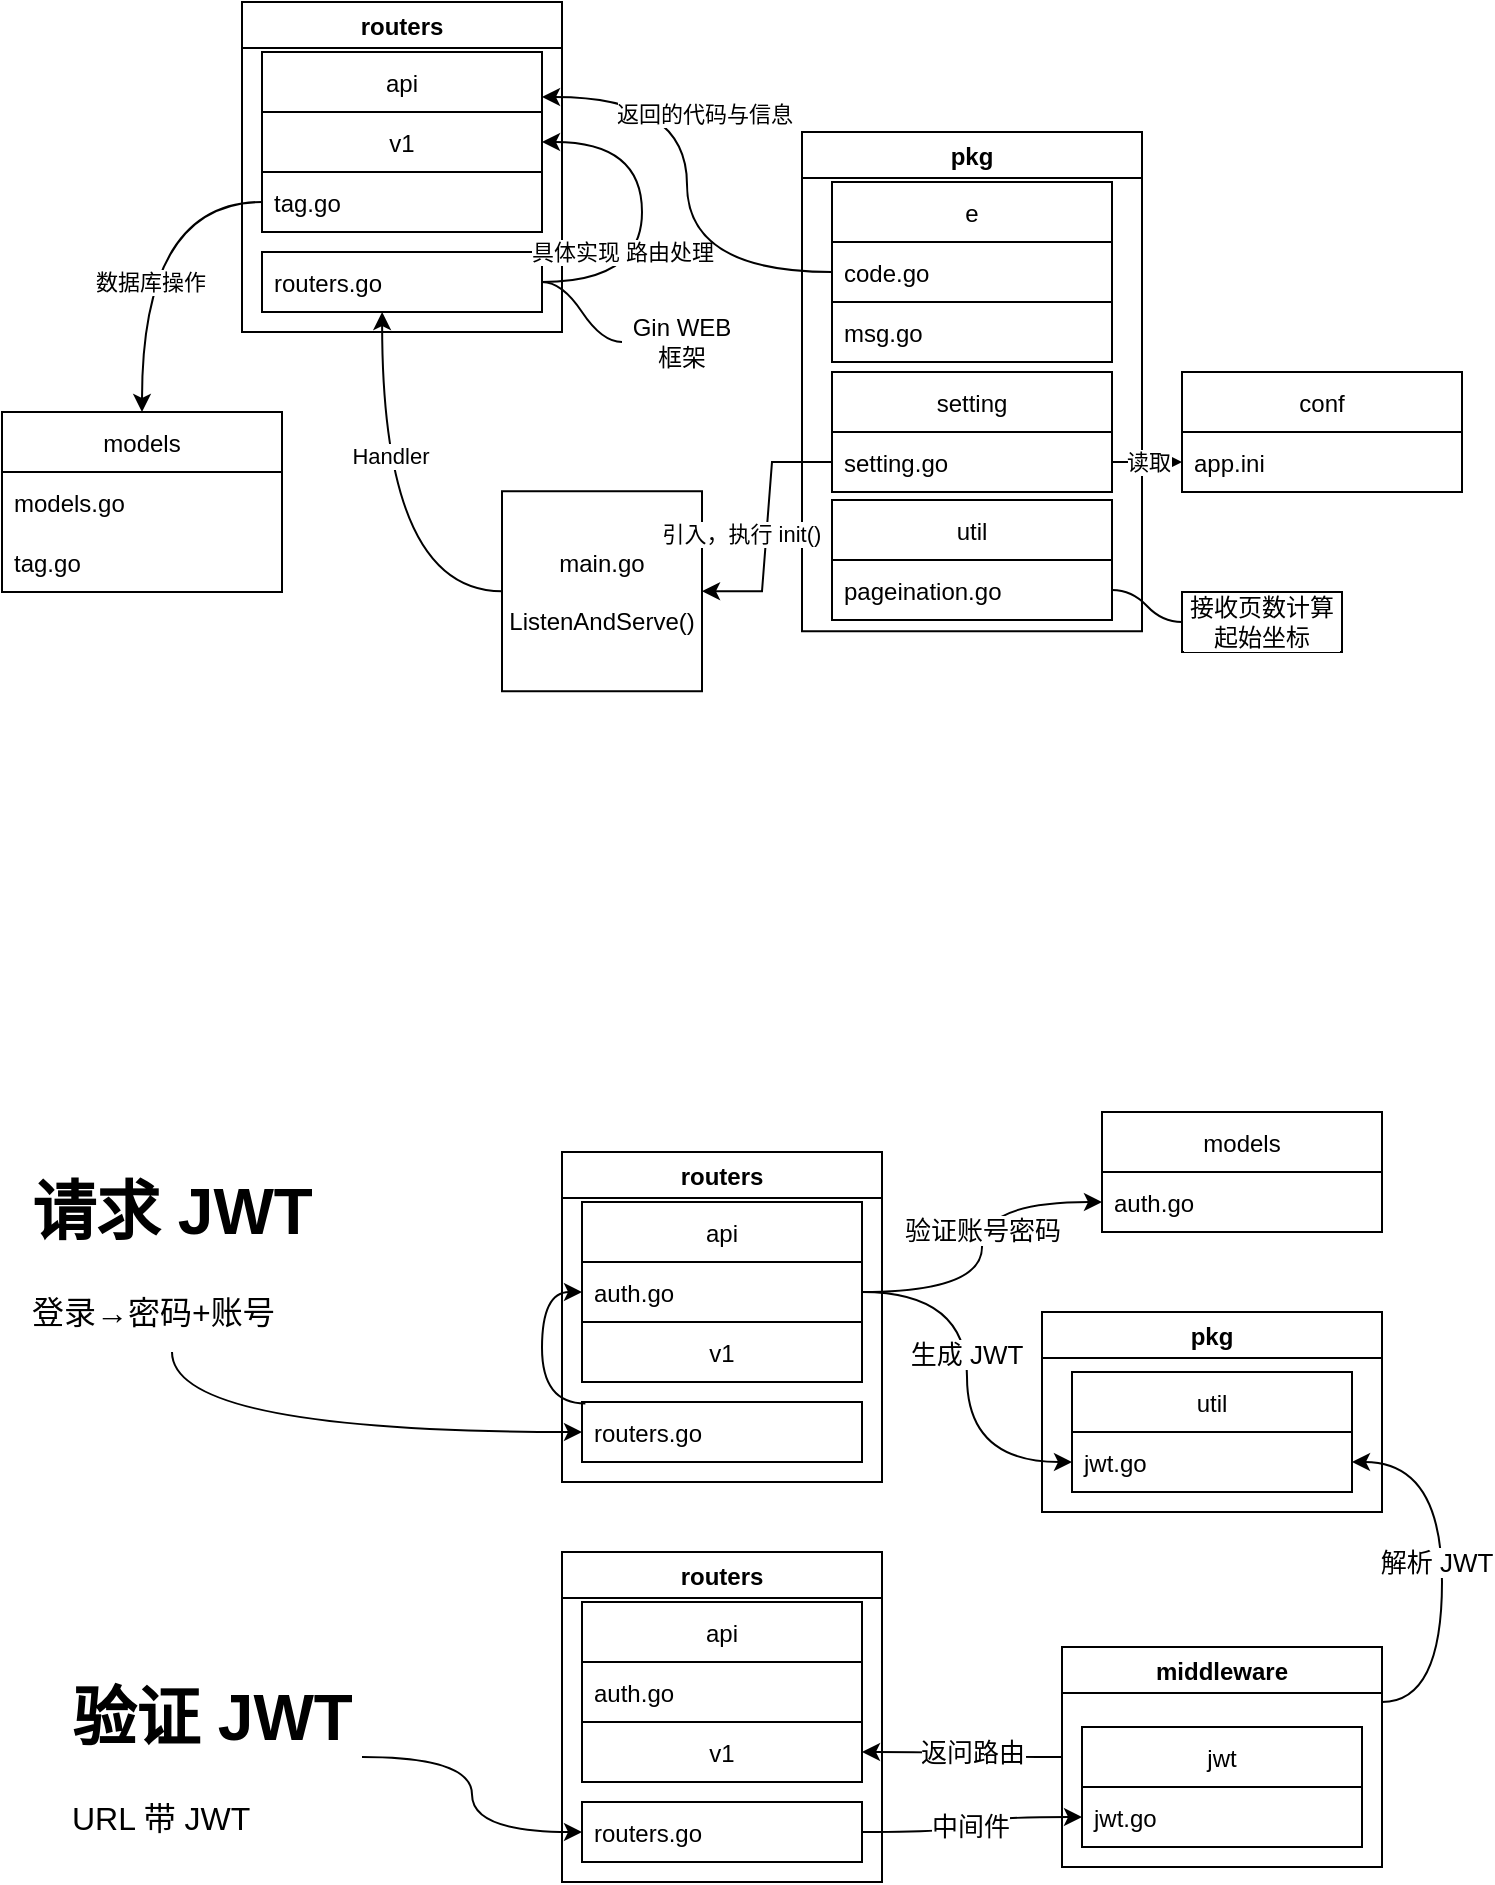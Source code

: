<mxfile version="15.6.5" type="device"><diagram id="ncv83djOcBg8z-EscVwa" name="第 1 页"><mxGraphModel dx="823" dy="455" grid="1" gridSize="10" guides="1" tooltips="1" connect="1" arrows="1" fold="1" page="1" pageScale="1" pageWidth="1920" pageHeight="1200" math="0" shadow="0"><root><mxCell id="0"/><mxCell id="1" parent="0"/><mxCell id="82-nGWGt4K5OqjJ2nbBh-44" value="routers" style="swimlane;" vertex="1" parent="1"><mxGeometry x="790" y="55" width="160" height="165" as="geometry"/></mxCell><mxCell id="82-nGWGt4K5OqjJ2nbBh-27" value="routers.go" style="text;strokeColor=default;fillColor=none;align=left;verticalAlign=middle;spacingLeft=4;spacingRight=4;overflow=hidden;points=[[0,0.5],[1,0.5]];portConstraint=eastwest;rotatable=0;fontColor=default;" vertex="1" parent="82-nGWGt4K5OqjJ2nbBh-44"><mxGeometry x="10" y="125" width="140" height="30" as="geometry"/></mxCell><mxCell id="82-nGWGt4K5OqjJ2nbBh-29" value="api" style="swimlane;fontStyle=0;childLayout=stackLayout;horizontal=1;startSize=30;horizontalStack=0;resizeParent=1;resizeParentMax=0;resizeLast=0;collapsible=1;marginBottom=0;" vertex="1" parent="82-nGWGt4K5OqjJ2nbBh-44"><mxGeometry x="10" y="25" width="140" height="90" as="geometry"><mxRectangle y="30" width="140" height="30" as="alternateBounds"/></mxGeometry></mxCell><mxCell id="82-nGWGt4K5OqjJ2nbBh-33" value="v1" style="swimlane;fontStyle=0;childLayout=stackLayout;horizontal=1;startSize=30;horizontalStack=0;resizeParent=1;resizeParentMax=0;resizeLast=0;collapsible=1;marginBottom=0;" vertex="1" parent="82-nGWGt4K5OqjJ2nbBh-29"><mxGeometry y="30" width="140" height="60" as="geometry"/></mxCell><mxCell id="82-nGWGt4K5OqjJ2nbBh-34" value="tag.go" style="text;strokeColor=none;fillColor=none;align=left;verticalAlign=middle;spacingLeft=4;spacingRight=4;overflow=hidden;points=[[0,0.5],[1,0.5]];portConstraint=eastwest;rotatable=0;fontColor=default;" vertex="1" parent="82-nGWGt4K5OqjJ2nbBh-33"><mxGeometry y="30" width="140" height="30" as="geometry"/></mxCell><mxCell id="82-nGWGt4K5OqjJ2nbBh-50" style="edgeStyle=orthogonalEdgeStyle;curved=1;rounded=0;orthogonalLoop=1;jettySize=auto;html=1;fontColor=default;exitX=1;exitY=0.5;exitDx=0;exitDy=0;strokeColor=default;labelBackgroundColor=default;" edge="1" parent="82-nGWGt4K5OqjJ2nbBh-44" source="82-nGWGt4K5OqjJ2nbBh-27" target="82-nGWGt4K5OqjJ2nbBh-29"><mxGeometry relative="1" as="geometry"><mxPoint x="200" y="45" as="targetPoint"/><Array as="points"><mxPoint x="200" y="140"/><mxPoint x="200" y="70"/></Array></mxGeometry></mxCell><mxCell id="82-nGWGt4K5OqjJ2nbBh-53" value="具体实现 路由处理" style="edgeLabel;html=1;align=center;verticalAlign=middle;resizable=0;points=[];fontColor=default;labelBackgroundColor=default;" vertex="1" connectable="0" parent="82-nGWGt4K5OqjJ2nbBh-50"><mxGeometry x="-0.079" y="-2" relative="1" as="geometry"><mxPoint x="-12" y="13" as="offset"/></mxGeometry></mxCell><mxCell id="82-nGWGt4K5OqjJ2nbBh-43" value="pkg" style="swimlane;fillColor=default;strokeColor=default;fontColor=default;" vertex="1" parent="1"><mxGeometry x="1070" y="120" width="170" height="249.62" as="geometry"><mxRectangle x="810" y="155" width="130" height="23" as="alternateBounds"/></mxGeometry></mxCell><mxCell id="82-nGWGt4K5OqjJ2nbBh-13" value="e" style="swimlane;fontStyle=0;childLayout=stackLayout;horizontal=1;startSize=30;horizontalStack=0;resizeParent=1;resizeParentMax=0;resizeLast=0;collapsible=1;marginBottom=0;fillColor=default;strokeColor=default;fontColor=default;" vertex="1" parent="82-nGWGt4K5OqjJ2nbBh-43"><mxGeometry x="15" y="25" width="140" height="90" as="geometry"><mxRectangle y="30" width="140" height="30" as="alternateBounds"/></mxGeometry></mxCell><mxCell id="82-nGWGt4K5OqjJ2nbBh-14" value="code.go" style="text;strokeColor=default;fillColor=default;align=left;verticalAlign=middle;spacingLeft=4;spacingRight=4;overflow=hidden;points=[[0,0.5],[1,0.5]];portConstraint=eastwest;rotatable=0;fontColor=default;" vertex="1" parent="82-nGWGt4K5OqjJ2nbBh-13"><mxGeometry y="30" width="140" height="30" as="geometry"/></mxCell><mxCell id="82-nGWGt4K5OqjJ2nbBh-15" value="msg.go" style="text;strokeColor=default;fillColor=default;align=left;verticalAlign=middle;spacingLeft=4;spacingRight=4;overflow=hidden;points=[[0,0.5],[1,0.5]];portConstraint=eastwest;rotatable=0;fontColor=default;" vertex="1" parent="82-nGWGt4K5OqjJ2nbBh-13"><mxGeometry y="60" width="140" height="30" as="geometry"/></mxCell><mxCell id="82-nGWGt4K5OqjJ2nbBh-17" value="setting" style="swimlane;fontStyle=0;childLayout=stackLayout;horizontal=1;startSize=30;horizontalStack=0;resizeParent=1;resizeParentMax=0;resizeLast=0;collapsible=1;marginBottom=0;fillColor=default;strokeColor=default;fontColor=default;" vertex="1" parent="82-nGWGt4K5OqjJ2nbBh-43"><mxGeometry x="15" y="120" width="140" height="60" as="geometry"/></mxCell><mxCell id="82-nGWGt4K5OqjJ2nbBh-18" value="setting.go" style="text;strokeColor=default;fillColor=default;align=left;verticalAlign=middle;spacingLeft=4;spacingRight=4;overflow=hidden;points=[[0,0.5],[1,0.5]];portConstraint=eastwest;rotatable=0;fontColor=default;" vertex="1" parent="82-nGWGt4K5OqjJ2nbBh-17"><mxGeometry y="30" width="140" height="30" as="geometry"/></mxCell><mxCell id="82-nGWGt4K5OqjJ2nbBh-21" value="util" style="swimlane;fontStyle=0;childLayout=stackLayout;horizontal=1;startSize=30;horizontalStack=0;resizeParent=1;resizeParentMax=0;resizeLast=0;collapsible=1;marginBottom=0;fillColor=default;strokeColor=default;fontColor=default;" vertex="1" parent="82-nGWGt4K5OqjJ2nbBh-43"><mxGeometry x="15" y="184" width="140" height="60" as="geometry"><mxRectangle y="180" width="140" height="30" as="alternateBounds"/></mxGeometry></mxCell><mxCell id="82-nGWGt4K5OqjJ2nbBh-22" value="pageination.go" style="text;strokeColor=default;fillColor=default;align=left;verticalAlign=middle;spacingLeft=4;spacingRight=4;overflow=hidden;points=[[0,0.5],[1,0.5]];portConstraint=eastwest;rotatable=0;fontColor=default;" vertex="1" parent="82-nGWGt4K5OqjJ2nbBh-21"><mxGeometry y="30" width="140" height="30" as="geometry"/></mxCell><mxCell id="82-nGWGt4K5OqjJ2nbBh-1" value="conf" style="swimlane;fontStyle=0;childLayout=stackLayout;horizontal=1;startSize=30;horizontalStack=0;resizeParent=1;resizeParentMax=0;resizeLast=0;collapsible=1;marginBottom=0;fillColor=default;strokeColor=default;fontColor=default;" vertex="1" parent="1"><mxGeometry x="1260" y="240" width="140" height="60" as="geometry"/></mxCell><mxCell id="82-nGWGt4K5OqjJ2nbBh-2" value="app.ini" style="text;strokeColor=default;fillColor=default;align=left;verticalAlign=middle;spacingLeft=4;spacingRight=4;overflow=hidden;points=[[0,0.5],[1,0.5]];portConstraint=eastwest;rotatable=0;fontColor=default;" vertex="1" parent="82-nGWGt4K5OqjJ2nbBh-1"><mxGeometry y="30" width="140" height="30" as="geometry"/></mxCell><mxCell id="82-nGWGt4K5OqjJ2nbBh-5" value="models" style="swimlane;fontStyle=0;childLayout=stackLayout;horizontal=1;startSize=30;horizontalStack=0;resizeParent=1;resizeParentMax=0;resizeLast=0;collapsible=1;marginBottom=0;fillColor=default;strokeColor=default;fontColor=default;" vertex="1" parent="1"><mxGeometry x="670" y="260" width="140" height="90" as="geometry"/></mxCell><mxCell id="82-nGWGt4K5OqjJ2nbBh-6" value="models.go" style="text;strokeColor=none;fillColor=none;align=left;verticalAlign=middle;spacingLeft=4;spacingRight=4;overflow=hidden;points=[[0,0.5],[1,0.5]];portConstraint=eastwest;rotatable=0;fontColor=default;" vertex="1" parent="82-nGWGt4K5OqjJ2nbBh-5"><mxGeometry y="30" width="140" height="30" as="geometry"/></mxCell><mxCell id="82-nGWGt4K5OqjJ2nbBh-7" value="tag.go" style="text;strokeColor=none;fillColor=none;align=left;verticalAlign=middle;spacingLeft=4;spacingRight=4;overflow=hidden;points=[[0,0.5],[1,0.5]];portConstraint=eastwest;rotatable=0;" vertex="1" parent="82-nGWGt4K5OqjJ2nbBh-5"><mxGeometry y="60" width="140" height="30" as="geometry"/></mxCell><mxCell id="82-nGWGt4K5OqjJ2nbBh-47" style="edgeStyle=orthogonalEdgeStyle;rounded=0;orthogonalLoop=1;jettySize=auto;html=1;entryX=0.429;entryY=1;entryDx=0;entryDy=0;fontColor=default;exitX=0;exitY=0.5;exitDx=0;exitDy=0;curved=1;entryPerimeter=0;strokeColor=default;labelBackgroundColor=default;" edge="1" parent="1" source="82-nGWGt4K5OqjJ2nbBh-37" target="82-nGWGt4K5OqjJ2nbBh-27"><mxGeometry relative="1" as="geometry"/></mxCell><mxCell id="82-nGWGt4K5OqjJ2nbBh-49" value="Handler" style="edgeLabel;html=1;align=center;verticalAlign=middle;resizable=0;points=[];fontColor=default;" vertex="1" connectable="0" parent="82-nGWGt4K5OqjJ2nbBh-47"><mxGeometry x="0.279" y="-4" relative="1" as="geometry"><mxPoint as="offset"/></mxGeometry></mxCell><mxCell id="82-nGWGt4K5OqjJ2nbBh-37" value="main.go&lt;br&gt;&lt;br&gt;ListenAndServe()" style="whiteSpace=wrap;html=1;aspect=fixed;fillColor=default;strokeColor=default;fontColor=default;" vertex="1" parent="1"><mxGeometry x="920" y="299.62" width="100" height="100" as="geometry"/></mxCell><mxCell id="82-nGWGt4K5OqjJ2nbBh-41" style="edgeStyle=entityRelationEdgeStyle;rounded=0;orthogonalLoop=1;jettySize=auto;html=1;exitX=0;exitY=0.5;exitDx=0;exitDy=0;entryX=1;entryY=0.5;entryDx=0;entryDy=0;" edge="1" parent="1" source="82-nGWGt4K5OqjJ2nbBh-18" target="82-nGWGt4K5OqjJ2nbBh-37"><mxGeometry relative="1" as="geometry"/></mxCell><mxCell id="82-nGWGt4K5OqjJ2nbBh-42" value="引入，执行 init()&amp;nbsp;" style="edgeLabel;html=1;align=center;verticalAlign=middle;resizable=0;points=[];" vertex="1" connectable="0" parent="82-nGWGt4K5OqjJ2nbBh-41"><mxGeometry x="0.001" y="1" relative="1" as="geometry"><mxPoint x="-13" y="3" as="offset"/></mxGeometry></mxCell><mxCell id="82-nGWGt4K5OqjJ2nbBh-56" value="" style="edgeStyle=entityRelationEdgeStyle;startArrow=none;endArrow=none;segment=10;curved=1;rounded=0;fontColor=default;strokeColor=default;exitX=1;exitY=0.5;exitDx=0;exitDy=0;labelBackgroundColor=default;" edge="1" target="82-nGWGt4K5OqjJ2nbBh-57" parent="1" source="82-nGWGt4K5OqjJ2nbBh-27"><mxGeometry relative="1" as="geometry"><mxPoint x="1050" y="100" as="sourcePoint"/><mxPoint x="975.286" y="230.143" as="targetPoint"/></mxGeometry></mxCell><mxCell id="82-nGWGt4K5OqjJ2nbBh-57" value="Gin WEB框架" style="text;html=1;strokeColor=none;fillColor=none;align=center;verticalAlign=middle;whiteSpace=wrap;rounded=0;labelBackgroundColor=default;fontColor=default;" vertex="1" parent="1"><mxGeometry x="980" y="210" width="60" height="30" as="geometry"/></mxCell><mxCell id="82-nGWGt4K5OqjJ2nbBh-59" style="edgeStyle=orthogonalEdgeStyle;curved=1;rounded=0;orthogonalLoop=1;jettySize=auto;html=1;labelBackgroundColor=default;fontColor=default;strokeColor=default;" edge="1" parent="1" source="82-nGWGt4K5OqjJ2nbBh-34" target="82-nGWGt4K5OqjJ2nbBh-5"><mxGeometry relative="1" as="geometry"/></mxCell><mxCell id="82-nGWGt4K5OqjJ2nbBh-60" value="数据库操作" style="edgeLabel;html=1;align=center;verticalAlign=middle;resizable=0;points=[];fontColor=default;labelBackgroundColor=default;" vertex="1" connectable="0" parent="82-nGWGt4K5OqjJ2nbBh-59"><mxGeometry x="-0.316" y="-9" relative="1" as="geometry"><mxPoint y="49" as="offset"/></mxGeometry></mxCell><mxCell id="82-nGWGt4K5OqjJ2nbBh-61" value="接收页数计算起始坐标" style="text;html=1;strokeColor=default;fillColor=default;align=center;verticalAlign=middle;whiteSpace=wrap;rounded=0;labelBackgroundColor=default;fontColor=default;" vertex="1" parent="1"><mxGeometry x="1260" y="350" width="80" height="30" as="geometry"/></mxCell><mxCell id="82-nGWGt4K5OqjJ2nbBh-63" value="" style="edgeStyle=entityRelationEdgeStyle;startArrow=none;endArrow=none;segment=10;curved=1;rounded=0;fontColor=default;strokeColor=default;exitX=1;exitY=0.5;exitDx=0;exitDy=0;labelBackgroundColor=default;entryX=0;entryY=0.5;entryDx=0;entryDy=0;fillColor=default;" edge="1" parent="1" source="82-nGWGt4K5OqjJ2nbBh-22" target="82-nGWGt4K5OqjJ2nbBh-61"><mxGeometry relative="1" as="geometry"><mxPoint x="1230" y="339.62" as="sourcePoint"/><mxPoint x="1270" y="369.62" as="targetPoint"/></mxGeometry></mxCell><mxCell id="82-nGWGt4K5OqjJ2nbBh-64" style="edgeStyle=orthogonalEdgeStyle;curved=1;rounded=0;orthogonalLoop=1;jettySize=auto;html=1;labelBackgroundColor=default;fontColor=default;strokeColor=default;entryX=1;entryY=0.25;entryDx=0;entryDy=0;" edge="1" parent="1" source="82-nGWGt4K5OqjJ2nbBh-13" target="82-nGWGt4K5OqjJ2nbBh-29"><mxGeometry relative="1" as="geometry"><mxPoint x="1145" y="97.51" as="sourcePoint"/><mxPoint x="1000" y="60.0" as="targetPoint"/></mxGeometry></mxCell><mxCell id="82-nGWGt4K5OqjJ2nbBh-66" value="返回的代码与信息" style="edgeLabel;html=1;align=center;verticalAlign=middle;resizable=0;points=[];fontColor=default;labelBackgroundColor=default;" vertex="1" connectable="0" parent="82-nGWGt4K5OqjJ2nbBh-64"><mxGeometry x="0.059" y="6" relative="1" as="geometry"><mxPoint x="14" y="-29" as="offset"/></mxGeometry></mxCell><mxCell id="82-nGWGt4K5OqjJ2nbBh-40" value="读取" style="edgeStyle=orthogonalEdgeStyle;rounded=0;orthogonalLoop=1;jettySize=auto;html=1;exitX=1;exitY=0.5;exitDx=0;exitDy=0;entryX=0;entryY=0.5;entryDx=0;entryDy=0;fillColor=default;strokeColor=default;fontColor=default;" edge="1" parent="1" source="82-nGWGt4K5OqjJ2nbBh-18" target="82-nGWGt4K5OqjJ2nbBh-2"><mxGeometry relative="1" as="geometry"/></mxCell><mxCell id="82-nGWGt4K5OqjJ2nbBh-111" style="edgeStyle=orthogonalEdgeStyle;curved=1;rounded=0;orthogonalLoop=1;jettySize=auto;html=1;entryX=1;entryY=0.5;entryDx=0;entryDy=0;labelBackgroundColor=default;fontSize=16;fontColor=default;strokeColor=default;fillColor=default;" edge="1" parent="1" source="82-nGWGt4K5OqjJ2nbBh-67" target="82-nGWGt4K5OqjJ2nbBh-106"><mxGeometry relative="1" as="geometry"/></mxCell><mxCell id="82-nGWGt4K5OqjJ2nbBh-114" value="返问路由" style="edgeLabel;html=1;align=center;verticalAlign=middle;resizable=0;points=[];fontSize=13;fontColor=default;labelBackgroundColor=default;" vertex="1" connectable="0" parent="82-nGWGt4K5OqjJ2nbBh-111"><mxGeometry x="-0.057" y="2" relative="1" as="geometry"><mxPoint x="3" y="-5" as="offset"/></mxGeometry></mxCell><mxCell id="82-nGWGt4K5OqjJ2nbBh-67" value="middleware" style="swimlane;labelBackgroundColor=default;fontColor=default;strokeColor=default;fillColor=default;" vertex="1" parent="1"><mxGeometry x="1200" y="877.5" width="160" height="110" as="geometry"/></mxCell><mxCell id="82-nGWGt4K5OqjJ2nbBh-70" value="jwt" style="swimlane;fontStyle=0;childLayout=stackLayout;horizontal=1;startSize=30;horizontalStack=0;resizeParent=1;resizeParentMax=0;resizeLast=0;collapsible=1;marginBottom=0;labelBackgroundColor=default;fontColor=default;strokeColor=default;fillColor=default;" vertex="1" parent="82-nGWGt4K5OqjJ2nbBh-67"><mxGeometry x="10" y="40" width="140" height="60" as="geometry"/></mxCell><mxCell id="82-nGWGt4K5OqjJ2nbBh-71" value="jwt.go" style="text;strokeColor=none;fillColor=none;align=left;verticalAlign=middle;spacingLeft=4;spacingRight=4;overflow=hidden;points=[[0,0.5],[1,0.5]];portConstraint=eastwest;rotatable=0;labelBackgroundColor=default;fontColor=default;" vertex="1" parent="82-nGWGt4K5OqjJ2nbBh-70"><mxGeometry y="30" width="140" height="30" as="geometry"/></mxCell><mxCell id="82-nGWGt4K5OqjJ2nbBh-74" value="models" style="swimlane;fontStyle=0;childLayout=stackLayout;horizontal=1;startSize=30;horizontalStack=0;resizeParent=1;resizeParentMax=0;resizeLast=0;collapsible=1;marginBottom=0;fillColor=default;strokeColor=default;fontColor=default;" vertex="1" parent="1"><mxGeometry x="1220" y="610" width="140" height="60" as="geometry"/></mxCell><mxCell id="82-nGWGt4K5OqjJ2nbBh-75" value="auth.go" style="text;strokeColor=none;fillColor=none;align=left;verticalAlign=middle;spacingLeft=4;spacingRight=4;overflow=hidden;points=[[0,0.5],[1,0.5]];portConstraint=eastwest;rotatable=0;fontColor=default;" vertex="1" parent="82-nGWGt4K5OqjJ2nbBh-74"><mxGeometry y="30" width="140" height="30" as="geometry"/></mxCell><mxCell id="82-nGWGt4K5OqjJ2nbBh-77" value="pkg" style="swimlane;fillColor=default;strokeColor=default;fontColor=default;" vertex="1" parent="1"><mxGeometry x="1190" y="710" width="170" height="100" as="geometry"><mxRectangle x="810" y="155" width="130" height="23" as="alternateBounds"/></mxGeometry></mxCell><mxCell id="82-nGWGt4K5OqjJ2nbBh-83" value="util" style="swimlane;fontStyle=0;childLayout=stackLayout;horizontal=1;startSize=30;horizontalStack=0;resizeParent=1;resizeParentMax=0;resizeLast=0;collapsible=1;marginBottom=0;fillColor=default;strokeColor=default;fontColor=default;" vertex="1" parent="82-nGWGt4K5OqjJ2nbBh-77"><mxGeometry x="15" y="30" width="140" height="60" as="geometry"><mxRectangle y="180" width="140" height="30" as="alternateBounds"/></mxGeometry></mxCell><mxCell id="82-nGWGt4K5OqjJ2nbBh-84" value="jwt.go" style="text;strokeColor=default;fillColor=default;align=left;verticalAlign=middle;spacingLeft=4;spacingRight=4;overflow=hidden;points=[[0,0.5],[1,0.5]];portConstraint=eastwest;rotatable=0;fontColor=default;" vertex="1" parent="82-nGWGt4K5OqjJ2nbBh-83"><mxGeometry y="30" width="140" height="30" as="geometry"/></mxCell><mxCell id="82-nGWGt4K5OqjJ2nbBh-85" value="routers" style="swimlane;fillColor=default;strokeColor=default;fontColor=default;" vertex="1" parent="1"><mxGeometry x="950" y="630" width="160" height="165" as="geometry"/></mxCell><mxCell id="82-nGWGt4K5OqjJ2nbBh-100" style="edgeStyle=orthogonalEdgeStyle;curved=1;rounded=0;orthogonalLoop=1;jettySize=auto;html=1;entryX=0;entryY=0.5;entryDx=0;entryDy=0;labelBackgroundColor=default;fontSize=16;fontColor=default;strokeColor=default;fillColor=default;exitX=0.012;exitY=0.025;exitDx=0;exitDy=0;exitPerimeter=0;" edge="1" parent="82-nGWGt4K5OqjJ2nbBh-85" source="82-nGWGt4K5OqjJ2nbBh-86" target="82-nGWGt4K5OqjJ2nbBh-94"><mxGeometry relative="1" as="geometry"><Array as="points"><mxPoint x="-10" y="126"/><mxPoint x="-10" y="70"/></Array></mxGeometry></mxCell><mxCell id="82-nGWGt4K5OqjJ2nbBh-86" value="routers.go" style="text;strokeColor=default;fillColor=none;align=left;verticalAlign=middle;spacingLeft=4;spacingRight=4;overflow=hidden;points=[[0,0.5],[1,0.5]];portConstraint=eastwest;rotatable=0;fontColor=default;" vertex="1" parent="82-nGWGt4K5OqjJ2nbBh-85"><mxGeometry x="10" y="125" width="140" height="30" as="geometry"/></mxCell><mxCell id="82-nGWGt4K5OqjJ2nbBh-87" value="api" style="swimlane;fontStyle=0;childLayout=stackLayout;horizontal=1;startSize=30;horizontalStack=0;resizeParent=1;resizeParentMax=0;resizeLast=0;collapsible=1;marginBottom=0;fillColor=default;strokeColor=default;fontColor=default;" vertex="1" parent="82-nGWGt4K5OqjJ2nbBh-85"><mxGeometry x="10" y="25" width="140" height="90" as="geometry"><mxRectangle y="30" width="140" height="30" as="alternateBounds"/></mxGeometry></mxCell><mxCell id="82-nGWGt4K5OqjJ2nbBh-94" value="auth.go" style="text;strokeColor=default;fillColor=none;align=left;verticalAlign=middle;spacingLeft=4;spacingRight=4;overflow=hidden;points=[[0,0.5],[1,0.5]];portConstraint=eastwest;rotatable=0;fontColor=default;" vertex="1" parent="82-nGWGt4K5OqjJ2nbBh-87"><mxGeometry y="30" width="140" height="30" as="geometry"/></mxCell><mxCell id="82-nGWGt4K5OqjJ2nbBh-88" value="v1" style="swimlane;fontStyle=0;childLayout=stackLayout;horizontal=1;startSize=30;horizontalStack=0;resizeParent=1;resizeParentMax=0;resizeLast=0;collapsible=1;marginBottom=0;fillColor=default;strokeColor=default;fontColor=default;" vertex="1" collapsed="1" parent="82-nGWGt4K5OqjJ2nbBh-87"><mxGeometry y="60" width="140" height="30" as="geometry"><mxRectangle y="30" width="140" height="60" as="alternateBounds"/></mxGeometry></mxCell><mxCell id="82-nGWGt4K5OqjJ2nbBh-96" style="edgeStyle=orthogonalEdgeStyle;curved=1;rounded=0;orthogonalLoop=1;jettySize=auto;html=1;entryX=0;entryY=0.5;entryDx=0;entryDy=0;labelBackgroundColor=default;fontSize=16;fontColor=default;strokeColor=default;fillColor=default;" edge="1" parent="1" source="82-nGWGt4K5OqjJ2nbBh-95" target="82-nGWGt4K5OqjJ2nbBh-86"><mxGeometry relative="1" as="geometry"/></mxCell><mxCell id="82-nGWGt4K5OqjJ2nbBh-95" value="&lt;h1&gt;请求 JWT&lt;/h1&gt;&lt;p&gt;登录→密码+账号&lt;/p&gt;" style="text;html=1;strokeColor=none;fillColor=none;spacing=5;spacingTop=-20;whiteSpace=wrap;overflow=hidden;rounded=0;labelBackgroundColor=default;fontSize=16;fontColor=default;" vertex="1" parent="1"><mxGeometry x="680" y="630" width="150" height="100" as="geometry"/></mxCell><mxCell id="82-nGWGt4K5OqjJ2nbBh-98" style="edgeStyle=orthogonalEdgeStyle;curved=1;rounded=0;orthogonalLoop=1;jettySize=auto;html=1;entryX=0;entryY=0.5;entryDx=0;entryDy=0;labelBackgroundColor=default;fontSize=16;fontColor=default;strokeColor=default;fillColor=default;" edge="1" parent="1" source="82-nGWGt4K5OqjJ2nbBh-94" target="82-nGWGt4K5OqjJ2nbBh-75"><mxGeometry relative="1" as="geometry"/></mxCell><mxCell id="82-nGWGt4K5OqjJ2nbBh-115" value="验证账号密码" style="edgeLabel;html=1;align=center;verticalAlign=middle;resizable=0;points=[];fontSize=13;fontColor=default;labelBackgroundColor=default;" vertex="1" connectable="0" parent="82-nGWGt4K5OqjJ2nbBh-98"><mxGeometry x="0.1" relative="1" as="geometry"><mxPoint as="offset"/></mxGeometry></mxCell><mxCell id="82-nGWGt4K5OqjJ2nbBh-99" style="edgeStyle=orthogonalEdgeStyle;curved=1;rounded=0;orthogonalLoop=1;jettySize=auto;html=1;labelBackgroundColor=default;fontSize=16;fontColor=default;strokeColor=default;fillColor=default;" edge="1" parent="1" source="82-nGWGt4K5OqjJ2nbBh-94" target="82-nGWGt4K5OqjJ2nbBh-84"><mxGeometry relative="1" as="geometry"/></mxCell><mxCell id="82-nGWGt4K5OqjJ2nbBh-116" value="生成 JWT" style="edgeLabel;html=1;align=center;verticalAlign=middle;resizable=0;points=[];fontSize=13;fontColor=default;" vertex="1" connectable="0" parent="82-nGWGt4K5OqjJ2nbBh-99"><mxGeometry x="-0.119" y="-1" relative="1" as="geometry"><mxPoint as="offset"/></mxGeometry></mxCell><mxCell id="82-nGWGt4K5OqjJ2nbBh-101" value="routers" style="swimlane;fillColor=default;strokeColor=default;fontColor=default;" vertex="1" parent="1"><mxGeometry x="950" y="830" width="160" height="165" as="geometry"/></mxCell><mxCell id="82-nGWGt4K5OqjJ2nbBh-103" value="routers.go" style="text;strokeColor=default;fillColor=none;align=left;verticalAlign=middle;spacingLeft=4;spacingRight=4;overflow=hidden;points=[[0,0.5],[1,0.5]];portConstraint=eastwest;rotatable=0;fontColor=default;" vertex="1" parent="82-nGWGt4K5OqjJ2nbBh-101"><mxGeometry x="10" y="125" width="140" height="30" as="geometry"/></mxCell><mxCell id="82-nGWGt4K5OqjJ2nbBh-104" value="api" style="swimlane;fontStyle=0;childLayout=stackLayout;horizontal=1;startSize=30;horizontalStack=0;resizeParent=1;resizeParentMax=0;resizeLast=0;collapsible=1;marginBottom=0;fillColor=default;strokeColor=default;fontColor=default;" vertex="1" parent="82-nGWGt4K5OqjJ2nbBh-101"><mxGeometry x="10" y="25" width="140" height="90" as="geometry"><mxRectangle y="30" width="140" height="30" as="alternateBounds"/></mxGeometry></mxCell><mxCell id="82-nGWGt4K5OqjJ2nbBh-105" value="auth.go" style="text;strokeColor=default;fillColor=none;align=left;verticalAlign=middle;spacingLeft=4;spacingRight=4;overflow=hidden;points=[[0,0.5],[1,0.5]];portConstraint=eastwest;rotatable=0;fontColor=default;" vertex="1" parent="82-nGWGt4K5OqjJ2nbBh-104"><mxGeometry y="30" width="140" height="30" as="geometry"/></mxCell><mxCell id="82-nGWGt4K5OqjJ2nbBh-106" value="v1" style="swimlane;fontStyle=0;childLayout=stackLayout;horizontal=1;startSize=30;horizontalStack=0;resizeParent=1;resizeParentMax=0;resizeLast=0;collapsible=1;marginBottom=0;fillColor=default;strokeColor=default;fontColor=default;" vertex="1" collapsed="1" parent="82-nGWGt4K5OqjJ2nbBh-104"><mxGeometry y="60" width="140" height="30" as="geometry"><mxRectangle y="30" width="140" height="60" as="alternateBounds"/></mxGeometry></mxCell><mxCell id="82-nGWGt4K5OqjJ2nbBh-108" style="edgeStyle=orthogonalEdgeStyle;curved=1;rounded=0;orthogonalLoop=1;jettySize=auto;html=1;entryX=0;entryY=0.5;entryDx=0;entryDy=0;labelBackgroundColor=default;fontSize=16;fontColor=default;strokeColor=default;fillColor=default;" edge="1" parent="1" source="82-nGWGt4K5OqjJ2nbBh-107" target="82-nGWGt4K5OqjJ2nbBh-103"><mxGeometry relative="1" as="geometry"/></mxCell><mxCell id="82-nGWGt4K5OqjJ2nbBh-107" value="&lt;h1&gt;验证 JWT&lt;/h1&gt;&lt;p&gt;URL 带 JWT&lt;/p&gt;" style="text;html=1;strokeColor=none;fillColor=none;spacing=5;spacingTop=-20;whiteSpace=wrap;overflow=hidden;rounded=0;labelBackgroundColor=default;fontSize=16;fontColor=default;" vertex="1" parent="1"><mxGeometry x="700" y="882.5" width="150" height="100" as="geometry"/></mxCell><mxCell id="82-nGWGt4K5OqjJ2nbBh-109" style="edgeStyle=orthogonalEdgeStyle;curved=1;rounded=0;orthogonalLoop=1;jettySize=auto;html=1;labelBackgroundColor=default;fontSize=16;fontColor=default;strokeColor=default;fillColor=default;" edge="1" parent="1" source="82-nGWGt4K5OqjJ2nbBh-103" target="82-nGWGt4K5OqjJ2nbBh-71"><mxGeometry relative="1" as="geometry"/></mxCell><mxCell id="82-nGWGt4K5OqjJ2nbBh-112" value="中间件" style="edgeLabel;html=1;align=center;verticalAlign=middle;resizable=0;points=[];fontSize=13;fontColor=default;labelBackgroundColor=default;" vertex="1" connectable="0" parent="82-nGWGt4K5OqjJ2nbBh-109"><mxGeometry x="-0.089" y="3" relative="1" as="geometry"><mxPoint as="offset"/></mxGeometry></mxCell><mxCell id="82-nGWGt4K5OqjJ2nbBh-110" style="edgeStyle=orthogonalEdgeStyle;curved=1;rounded=0;orthogonalLoop=1;jettySize=auto;html=1;entryX=1;entryY=0.75;entryDx=0;entryDy=0;labelBackgroundColor=default;fontSize=16;fontColor=default;strokeColor=default;fillColor=default;exitX=1;exitY=0.25;exitDx=0;exitDy=0;" edge="1" parent="1" source="82-nGWGt4K5OqjJ2nbBh-67" target="82-nGWGt4K5OqjJ2nbBh-83"><mxGeometry relative="1" as="geometry"><mxPoint x="1370" y="950" as="sourcePoint"/><Array as="points"><mxPoint x="1390" y="905"/><mxPoint x="1390" y="785"/></Array></mxGeometry></mxCell><mxCell id="82-nGWGt4K5OqjJ2nbBh-113" value="解析 JWT" style="edgeLabel;html=1;align=center;verticalAlign=middle;resizable=0;points=[];fontSize=13;fontColor=default;labelBackgroundColor=default;" vertex="1" connectable="0" parent="82-nGWGt4K5OqjJ2nbBh-110"><mxGeometry x="0.028" y="3" relative="1" as="geometry"><mxPoint as="offset"/></mxGeometry></mxCell></root></mxGraphModel></diagram></mxfile>
